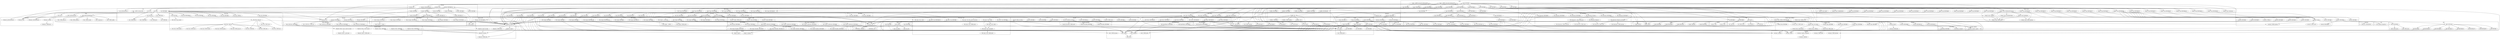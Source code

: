 digraph {
graph [overlap=false]
subgraph cluster_Pod_Usage {
	label="Pod::Usage";
	"Pod::Usage::BEGIN@11";
	"Pod::Usage::BEGIN@456";
	"Pod::Usage::BEGIN@455";
	"Pod::Usage::BEGIN@460";
	"Pod::Usage::BEGIN@13";
	"Pod::Usage::BEGIN@457";
	"Pod::Usage::BEGIN@454";
}
subgraph cluster_Pod_Escapes {
	label="Pod::Escapes";
	"Pod::Escapes::BEGIN@22";
	"Pod::Escapes::BEGIN@23";
}
subgraph cluster_Pod_Text {
	label="Pod::Text";
	"Pod::Text::BEGIN@34";
	"Pod::Text::BEGIN@33";
	"Pod::Text::BEGIN@28";
	"Pod::Text::BEGIN@31";
	"Pod::Text::BEGIN@32";
	"Pod::Text::BEGIN@29";
}
subgraph cluster_Internals {
	label="Internals";
	"Internals::SvREADONLY";
}
subgraph cluster_Pod_Simple {
	label="Pod::Simple";
	"Pod::Simple::CORE:match";
	"Pod::Simple::_accessorize";
	"Pod::Simple::BEGIN@10";
	"Pod::Simple::BEGIN@9";
	"Pod::Simple::BEGIN@1438";
	"Pod::Simple::BEGIN@7";
	"Pod::Simple::BEGIN@1434";
	"Pod::Simple::BEGIN@116";
	"Pod::Simple::BEGIN@6";
	"Pod::Simple::BEGIN@8";
	"Pod::Simple::BEGIN@4";
	"Pod::Simple::BEGIN@32";
	"Pod::Simple::__ANON__";
	"Pod::Simple::BEGIN@13";
	"Pod::Simple::BEGIN@5";
}
subgraph cluster_Config {
	label="Config";
	"Config::BEGIN@11";
	"Config::BEGIN@45";
	"Config::TIEHASH";
	"Config::BEGIN@10";
	"Config::BEGIN@9";
	"Config::import";
	"Config::FETCH";
}
subgraph cluster_File_Spec_Unix {
	label="File::Spec::Unix";
	"File::Spec::Unix::curdir";
	"File::Spec::Unix::canonpath";
	"File::Spec::Unix::CORE:match";
	"File::Spec::Unix::catfile";
	"File::Spec::Unix::BEGIN@149";
	"File::Spec::Unix::file_name_is_absolute";
	"File::Spec::Unix::BEGIN@4";
	"File::Spec::Unix::BEGIN@3";
	"File::Spec::Unix::CORE:subst";
	"File::Spec::Unix::catdir";
}
subgraph cluster_Encode {
	label="Encode";
	"Encode::CORE:match";
	"Encode::BEGIN@13";
	"Encode::define_encoding";
	"Encode::predefine_encodings";
	"Encode::BEGIN@242";
	"Encode::BEGIN@8";
	"Encode::BEGIN@48";
	"Encode::BEGIN@6";
	"Encode::BEGIN@9";
	"Encode::BEGIN@5";
}
subgraph cluster_List_Util {
	label="List::Util";
	"List::Util::BEGIN@11";
}
subgraph cluster_Utils {
	label="Utils";
	"Utils::CORE:open_dir";
	"Utils::findLastValidArchive";
	"Utils::CORE:regcomp";
	"Utils::CORE:closedir";
	"Utils::setVerboseLevel";
	"Utils::compare_to";
	"Utils::new";
	"Utils::CORE:readdir";
}
subgraph cluster_integer {
	label="integer";
	"integer::import";
	"integer::unimport";
}
subgraph cluster_Instances {
	label="Instances";
	"Instances::BEGIN@11";
	"Instances::new";
	"Instances::BEGIN@24";
	"Instances::BEGIN@10";
}
subgraph cluster_Invoker {
	label="Invoker";
	"Invoker::BEGIN@2.13";
	"Invoker::setVerboseLevel";
	"Invoker::BEGIN@2";
	"Invoker::BEGIN@4.15";
	"Invoker::list";
	"Invoker::BEGIN@3.14";
	"Invoker::BEGIN@134";
	"Invoker::BEGIN@5";
	"Invoker::BEGIN@4";
	"Invoker::BEGIN@1";
	"Invoker::BEGIN@6";
	"Invoker::BEGIN@3";
	"Invoker::BEGIN@1.12";
	"Invoker::new";
}
subgraph cluster_warnings {
	label="warnings";
	"warnings::unimport";
	"warnings::CORE:regcomp";
	"warnings::_mkMask";
	"warnings::register_categories";
	"warnings::CORE:match";
	"warnings::import";
}
subgraph cluster_base {
	label="base";
	"base::BEGIN@3";
	"base::BEGIN@4";
	"base::has_fields";
	"base::has_attr";
	"base::import";
}
subgraph cluster_File_Copy {
	label="File::Copy";
	"File::Copy::BEGIN@10";
	"File::Copy::BEGIN@11";
	"File::Copy::BEGIN@13";
	"File::Copy::BEGIN@12.11";
	"File::Copy::BEGIN@47";
	"File::Copy::BEGIN@12";
	"File::Copy::BEGIN@14";
}
subgraph cluster_Getopt_Long {
	label="Getopt::Long";
	"Getopt::Long::FindOption";
	"Getopt::Long::BEGIN@220";
	"Getopt::Long::BEGIN@226";
	"Getopt::Long::BEGIN@225";
	"Getopt::Long::BEGIN@218";
	"Getopt::Long::BEGIN@46";
	"Getopt::Long::ParseOptionSpec";
	"Getopt::Long::BEGIN@222";
	"Getopt::Long::BEGIN@51";
	"Getopt::Long::import";
	"Getopt::Long::BEGIN@247";
	"Getopt::Long::BEGIN@19";
	"Getopt::Long::BEGIN@48";
	"Getopt::Long::BEGIN@26";
	"Getopt::Long::CORE:match";
	"Getopt::Long::BEGIN@237";
	"Getopt::Long::BEGIN@208";
	"Getopt::Long::CORE:regcomp";
	"Getopt::Long::Configure";
	"Getopt::Long::BEGIN@236";
	"Getopt::Long::BEGIN@37";
	"Getopt::Long::BEGIN@25";
	"Getopt::Long::GetOptions";
	"Getopt::Long::BEGIN@15";
	"Getopt::Long::BEGIN@228";
	"Getopt::Long::BEGIN@223";
	"Getopt::Long::BEGIN@229";
	"Getopt::Long::GetOptionsFromArray";
	"Getopt::Long::ConfigDefaults";
	"Getopt::Long::BEGIN@17";
	"Getopt::Long::BEGIN@224";
	"Getopt::Long::BEGIN@45";
}
subgraph cluster_Getopt_Long_CallBack {
	label="Getopt::Long::CallBack";
	"Getopt::Long::CallBack::new";
	"Getopt::Long::CallBack::BEGIN@1489";
}
subgraph cluster_Term_ANSIColor {
	label="Term::ANSIColor";
	"Term::ANSIColor::BEGIN@28";
	"Term::ANSIColor::BEGIN@22";
	"Term::ANSIColor::BEGIN@27";
	"Term::ANSIColor::CORE:sort";
	"Term::ANSIColor::BEGIN@23";
}
subgraph cluster_Pod_InputObjects {
	label="Pod::InputObjects";
	"Pod::InputObjects::BEGIN@12";
	"Pod::InputObjects::BEGIN@14";
}
subgraph cluster_Data_Dumper {
	label="Data::Dumper";
	"Data::Dumper::_vstring";
	"Data::Dumper::BEGIN@22";
	"Data::Dumper::BEGIN@12";
	"Data::Dumper::BEGIN@24";
	"Data::Dumper::BEGIN@275";
	"Data::Dumper::BEGIN@18";
	"Data::Dumper::BEGIN@718";
}
subgraph cluster_overload {
	label="overload";
	"overload::OVERLOAD";
	"overload::BEGIN@116";
	"overload::BEGIN@146";
	"overload::import";
	"overload::BEGIN@85";
}
subgraph cluster_vars {
	label="vars";
	"vars::BEGIN@8";
	"vars::BEGIN@3";
	"vars::import";
	"vars::CORE:match";
	"vars::BEGIN@7";
}
subgraph cluster_main {
	label="main";
	"main::BEGIN@10";
	"main::BEGIN@1.3";
	"main::BEGIN@2.4";
	"main::BEGIN@5.8";
	"main::CORE:match";
	"main::BEGIN@3.2";
	"main::BEGIN@3.5";
	"main::BEGIN@12";
	"main::BEGIN@2.10";
	"main::BEGIN@3";
	"main::BEGIN@5";
	"main::BEGIN@1.6";
	"main::BEGIN@7";
	"main::BEGIN@1";
	"main::BEGIN@13";
	"main::BEGIN@2.1";
	"main::__ANON__[my_perl_archive.pl:33]";
	"main::BEGIN@6";
	"main::BEGIN@9";
	"main::__ANON__[my_perl_archive.pl:27]";
	"main::BEGIN@2";
	"main::BEGIN@1.9";
	"main::BEGIN@2.7";
	"main::BEGIN@4";
	"main::RUNTIME";
	"main::BEGIN@11";
}
subgraph cluster_strict {
	label="strict";
	"strict::import";
	"strict::CORE:regcomp";
	"strict::unimport";
	"strict::CORE:match";
	"strict::bits";
}
subgraph cluster_Encode_Encoding {
	label="Encode::Encoding";
	"Encode::Encoding::BEGIN@4";
	"Encode::Encoding::BEGIN@5";
	"Encode::Encoding::CORE:match";
}
subgraph cluster_Verbosity {
	label="Verbosity";
	"Verbosity::new";
	"Verbosity::CORE:print";
	"Verbosity::getVerboseLevel";
	"Verbosity::setVerboseLevel";
	"Verbosity::verbose";
}
subgraph cluster_Scalar_Util {
	label="Scalar::Util";
	"Scalar::Util::BEGIN@9";
}
subgraph cluster_List {
	label="List";
	"List::CORE:match";
	"List::__ANON__[List.pm:58]";
	"List::CORE:print";
	"List::CORE:ftdir";
	"List::print_list";
	"List::setVerboseLevel";
	"List::BEGIN@40";
	"List::CORE:ftlink";
	"List::list";
	"List::new";
	"List::CORE:chdir";
}
subgraph cluster_XSLoader {
	label="XSLoader";
	"XSLoader::load";
}
subgraph cluster_bytes {
	label="bytes";
	"bytes::import";
}
subgraph cluster_UNIVERSAL {
	label="UNIVERSAL";
	"UNIVERSAL::isa";
	"UNIVERSAL::VERSION";
}
subgraph cluster_FindBin {
	label="FindBin";
	"FindBin::CORE:ftfile";
	"FindBin::init";
	"FindBin::BEGIN@83";
	"FindBin::CORE:readlink";
	"FindBin::BEGIN@80";
	"FindBin::BEGIN@85";
	"FindBin::BEGIN@84";
	"FindBin::BEGIN@166";
	"FindBin::cwd2";
}
subgraph cluster_File_Spec {
	label="File::Spec";
	"File::Spec::BEGIN@4";
	"File::Spec::BEGIN@3";
}
subgraph cluster_Encode_utf8 {
	label="Encode::utf8";
	"Encode::utf8::BEGIN@325";
}
subgraph cluster_Pod_ParseTree {
	label="Pod::ParseTree";
	"Pod::ParseTree::BEGIN@826";
}
subgraph cluster_Encode_Config {
	label="Encode::Config";
	"Encode::Config::BEGIN@7";
	"Encode::Config::BEGIN@8";
	"Encode::Config::CORE:match";
}
subgraph cluster_File_Find {
	label="File::Find";
	"File::Find::BEGIN@2";
	"File::Find::BEGIN@3";
	"File::Find::BEGIN@4";
	"File::Find::CORE:open_dir";
	"File::Find::BEGIN@349";
	"File::Find::CORE:readdir";
	"File::Find::CORE:match";
	"File::Find::CORE:closedir";
	"File::Find::_find_dir";
	"File::Find::CORE:regcomp";
	"File::Find::wrap_wanted";
	"File::Find::CORE:lstat";
	"File::Find::BEGIN@5";
	"File::Find::CORE:subst";
	"File::Find::CORE:ftdir";
	"File::Find::find";
	"File::Find::CORE:qr";
	"File::Find::CORE:chdir";
	"File::Find::_find_opt";
}
subgraph cluster_Digest {
	label="Digest";
	"Digest::BEGIN@4";
	"Digest::BEGIN@3";
	"Digest::BEGIN@37";
}
subgraph cluster_Message {
	label="Message";
	"Message::new";
	"Message::BEGIN@40";
	"Message::BEGIN@74";
	"Message::BEGIN@57";
}
subgraph cluster_lib {
	label="lib";
	"lib::_get_dirs";
	"lib::BEGIN@6";
	"lib::CORE:match";
	"lib::BEGIN@8";
	"lib::CORE:ftis";
	"lib::CORE:ftdir";
	"lib::import";
}
subgraph cluster_Pod_Simple_BlackBox {
	label="Pod::Simple::BlackBox";
	"Pod::Simple::BlackBox::BEGIN@25";
	"Pod::Simple::BlackBox::BEGIN@28";
	"Pod::Simple::BlackBox::BEGIN@1151";
	"Pod::Simple::BlackBox::BEGIN@23";
	"Pod::Simple::BlackBox::BEGIN@24";
	"Pod::Simple::BlackBox::BEGIN@22";
}
subgraph cluster_Pod_Select {
	label="Pod::Select";
	"Pod::Select::BEGIN@11";
	"Pod::Select::BEGIN@241";
	"Pod::Select::BEGIN@242";
	"Pod::Select::BEGIN@13";
}
subgraph cluster_Exporter_Heavy {
	label="Exporter::Heavy";
	"Exporter::Heavy::BEGIN@197";
	"Exporter::Heavy::_push_tags";
	"Exporter::Heavy::BEGIN@4";
	"Exporter::Heavy::CORE:subst";
	"Exporter::Heavy::heavy_export_ok_tags";
	"Exporter::Heavy::heavy_export";
	"Exporter::Heavy::BEGIN@3";
}
subgraph cluster_version {
	label="version";
	"version::(bool";
	"version::(cmp";
}
subgraph cluster_Pod_Parser {
	label="Pod::Parser";
	"Pod::Parser::BEGIN@206";
	"Pod::Parser::BEGIN@14";
	"Pod::Parser::BEGIN@208";
	"Pod::Parser::BEGIN@207";
	"Pod::Parser::BEGIN@205";
	"Pod::Parser::BEGIN@11";
}
subgraph cluster_Create {
	label="Create";
	"Create::BEGIN@285";
	"Create::BEGIN@77";
	"Create::BEGIN@170";
}
subgraph cluster_constant {
	label="constant";
	"constant::import";
	"constant::BEGIN@4";
	"constant::BEGIN@36";
	"constant::BEGIN@3";
	"constant::BEGIN@25";
	"constant::BEGIN@29";
	"constant::CORE:regcomp";
	"constant::CORE:qr";
	"constant::BEGIN@65";
	"constant::BEGIN@2";
	"constant::BEGIN@127";
	"constant::CORE:match";
	"constant::BEGIN@6";
}
subgraph cluster_overloading {
	label="overloading";
	"overloading::BEGIN@2";
	"overloading::unimport";
}
subgraph cluster_Exporter {
	label="Exporter";
	"Exporter::import";
	"Exporter::as_heavy";
	"Exporter::export";
	"Exporter::CORE:subst";
	"Exporter::export_ok_tags";
	"Exporter::CORE:match";
}
subgraph cluster_utf8 {
	label="utf8";
	"utf8::BEGIN@147";
	"utf8::BEGIN@178";
	"utf8::AUTOLOAD";
	"utf8::BEGIN@166";
	"utf8::CORE:match";
	"utf8::BEGIN@2";
	"utf8::BEGIN@654";
	"utf8::SWASHNEW";
	"utf8::BEGIN@3";
	"utf8::CORE:subst";
	"utf8::BEGIN@153";
	"utf8::BEGIN@542";
}
subgraph cluster_Carp {
	label="Carp";
	"Carp::BEGIN@398";
	"Carp::BEGIN@105";
	"Carp::BEGIN@4";
	"Carp::BEGIN@18";
	"Carp::BEGIN@8";
	"Carp::BEGIN@5";
	"Carp::BEGIN@17";
	"Carp::BEGIN@413";
	"Carp::BEGIN@399";
	"Carp::BEGIN@7";
	"Carp::BEGIN@67";
	"Carp::BEGIN@406";
	"Carp::BEGIN@3";
}
subgraph cluster_warnings_register {
	label="warnings::register";
	"warnings::register::import";
}
subgraph cluster_Pod_Simple_LinkSection {
	label="Pod::Simple::LinkSection";
	"Pod::Simple::LinkSection::BEGIN@8";
	"Pod::Simple::LinkSection::BEGIN@10";
	"Pod::Simple::LinkSection::BEGIN@13";
	"Pod::Simple::LinkSection::BEGIN@9";
	"Pod::Simple::LinkSection::BEGIN@5";
}
subgraph cluster_File_Basename {
	label="File::Basename";
	"File::Basename::BEGIN@52";
	"File::Basename::BEGIN@371";
	"File::Basename::BEGIN@50";
	"File::Basename::dirname";
	"File::Basename::CORE:substcont";
	"File::Basename::fileparse_set_fstype";
	"File::Basename::CORE:subst";
	"File::Basename::BEGIN@42";
	"File::Basename::fileparse";
	"File::Basename::_strip_trailing_sep";
	"File::Basename::CORE:regcomp";
	"File::Basename::CORE:match";
	"File::Basename::BEGIN@51";
}
subgraph cluster_Encode_Alias {
	label="Encode::Alias";
	"Encode::Alias::BEGIN@6";
	"Encode::Alias::BEGIN@8";
	"Encode::Alias::undef_aliases";
	"Encode::Alias::CORE:qr";
	"Encode::Alias::BEGIN@3";
	"Encode::Alias::CORE:match";
	"Encode::Alias::BEGIN@4";
	"Encode::Alias::define_alias";
	"Encode::Alias::init_aliases";
	"Encode::Alias::BEGIN@2";
}
subgraph cluster_mro {
	label="mro";
	"mro::method_changed_in";
}
subgraph cluster_Cwd {
	label="Cwd";
	"Cwd::BEGIN@170";
	"Cwd::CORE:fteexec";
	"Cwd::BEGIN@823";
	"Cwd::BEGIN@171";
	"Cwd::getcwd";
	"Cwd::BEGIN@209";
	"Cwd::CORE:regcomp";
	"Cwd::BEGIN@172";
	"Cwd::abs_path";
}
"main::BEGIN@9" -> "Getopt::Long::BEGIN@220";
"main::BEGIN@3.2" -> "main::BEGIN@2.4";
"Pod::Usage::BEGIN@457" -> "File::Spec::Unix::BEGIN@149";
"Message::BEGIN@40" -> "Term::ANSIColor::BEGIN@23";
"Create::BEGIN@285" -> "Digest::BEGIN@4";
"Invoker::BEGIN@134" -> "Invoker::BEGIN@5";
"constant::import" -> "mro::method_changed_in";
"FindBin::init" -> "File::Basename::fileparse";
"File::Basename::dirname" -> "File::Basename::fileparse";
"Create::BEGIN@77" -> "File::Copy::BEGIN@47";
"main::BEGIN@10" -> "Pod::Select::BEGIN@13";
"Message::BEGIN@40" -> "Term::ANSIColor::CORE:sort";
"Invoker::BEGIN@4.15" -> "Data::Dumper::BEGIN@275";
"main::BEGIN@5" -> "File::Basename::BEGIN@371";
"Exporter::import" -> "Exporter::CORE:match";
"Getopt::Long::CallBack::BEGIN@1489" -> "overload::BEGIN@85";
"Encode::Alias::init_aliases" -> "Encode::Alias::CORE:qr";
"File::Basename::_strip_trailing_sep" -> "File::Basename::CORE:subst";
"main::BEGIN@10" -> "Exporter::import";
"Pod::Parser::BEGIN@206" -> "Exporter::import";
"Pod::Usage::BEGIN@454" -> "Exporter::import";
"Pod::Parser::BEGIN@207" -> "Exporter::import";
"FindBin::BEGIN@83" -> "Exporter::import";
"Invoker::BEGIN@4.15" -> "Exporter::import";
"FindBin::BEGIN@84" -> "Exporter::import";
"Data::Dumper::BEGIN@22" -> "Exporter::import";
"Getopt::Long::BEGIN@25" -> "Exporter::import";
"Create::BEGIN@77" -> "Exporter::import";
"main::BEGIN@5" -> "Exporter::import";
"Invoker::BEGIN@3" -> "Exporter::import";
"Getopt::Long::import" -> "Exporter::import";
"Cwd::BEGIN@171" -> "Exporter::import";
"Message::BEGIN@74" -> "Exporter::import";
"Pod::Select::BEGIN@242" -> "Exporter::import";
"Pod::Text::BEGIN@31" -> "Exporter::import";
"Pod::Text::BEGIN@32" -> "Exporter::import";
"Encode::BEGIN@48" -> "Exporter::import";
"FindBin::BEGIN@80" -> "Exporter::import";
"main::BEGIN@6" -> "Exporter::import";
"Pod::Usage::BEGIN@456" -> "Exporter::import";
"List::BEGIN@40" -> "Exporter::import";
"Pod::Select::BEGIN@241" -> "Exporter::import";
"Message::BEGIN@57" -> "Exporter::import";
"Message::BEGIN@40" -> "Exporter::import";
"main::BEGIN@11" -> "Exporter::import";
"Pod::Text::BEGIN@34" -> "Pod::Simple::BEGIN@4";
"main::BEGIN@10" -> "Pod::Select::BEGIN@11";
"Create::BEGIN@77" -> "File::Copy::BEGIN@12.11";
"File::Basename::dirname" -> "File::Basename::_strip_trailing_sep";
"List::print_list" -> "List::CORE:ftdir";
"File::Find::_find_dir" -> "File::Find::CORE:open_dir";
"Pod::Parser::BEGIN@205" -> "Pod::ParseTree::BEGIN@826";
"Exporter::import" -> "Exporter::CORE:subst";
"Exporter::as_heavy" -> "Exporter::CORE:subst";
"Pod::Text::BEGIN@34" -> "Pod::Simple::BEGIN@13";
"Pod::Text::BEGIN@32" -> "Encode::Config::BEGIN@7";
"main::BEGIN@9" -> "Getopt::Long::BEGIN@15";
"Exporter::Heavy::heavy_export_ok_tags" -> "Exporter::Heavy::_push_tags";
"Create::BEGIN@77" -> "List::Util::BEGIN@11";
"Getopt::Long::GetOptionsFromArray" -> "main::__ANON__[my_perl_archive.pl:33]";
"constant::import" -> "Internals::SvREADONLY";
"Pod::Simple::BEGIN@9" -> "Pod::Simple::LinkSection::BEGIN@5";
"Invoker::BEGIN@4.15" -> "Data::Dumper::BEGIN@12";
"Getopt::Long::GetOptionsFromArray" -> "main::__ANON__[my_perl_archive.pl:27]";
"Exporter::as_heavy" -> "Exporter::Heavy::BEGIN@4";
"List::BEGIN@40" -> "File::Find::CORE:qr";
"lib::BEGIN@6" -> "Config::TIEHASH";
"constant::BEGIN@25" -> "constant::BEGIN@36";
"File::Spec::Unix::catfile" -> "File::Spec::Unix::canonpath";
"File::Spec::Unix::catdir" -> "File::Spec::Unix::canonpath";
"Utils::findLastValidArchive" -> "Utils::CORE:regcomp";
"FindBin::init" -> "FindBin::CORE:readlink";
"lib::BEGIN@6" -> "Config::import";
"Pod::Usage::BEGIN@455" -> "Config::import";
"File::Copy::BEGIN@14" -> "Config::import";
"main::BEGIN@9" -> "Getopt::Long::BEGIN@226";
"main::BEGIN@3.2" -> "main::BEGIN@3.5";
"Pod::Usage::BEGIN@454" -> "Carp::BEGIN@399";
"lib::import" -> "lib::_get_dirs";
"Pod::Text::BEGIN@32" -> "Encode::BEGIN@9";
"Pod::Simple::BlackBox::BEGIN@1151" -> "integer::unimport";
"Term::ANSIColor::BEGIN@28" -> "Exporter::export_ok_tags";
"File::Basename::fileparse_set_fstype" -> "File::Basename::CORE:regcomp";
"Verbosity::new" -> "Message::new";
"List::new" -> "Message::new";
"main::RUNTIME" -> "Message::new";
"Invoker::new" -> "Message::new";
"Pod::Usage::BEGIN@457" -> "File::Spec::Unix::BEGIN@3";
"Pod::Text::BEGIN@32" -> "Encode::BEGIN@13";
"Getopt::Long::CallBack::BEGIN@1489" -> "overload::BEGIN@116";
"main::BEGIN@6" -> "Cwd::BEGIN@209";
"Pod::Simple::BEGIN@8" -> "Pod::Escapes::BEGIN@23";
"Pod::Simple::LinkSection::BEGIN@9" -> "Pod::Simple::BlackBox::BEGIN@22";
"Pod::Parser::BEGIN@205" -> "Pod::InputObjects::BEGIN@12";
"Pod::Text::BEGIN@32" -> "Encode::BEGIN@6";
"Pod::Usage::BEGIN@454" -> "Carp::BEGIN@7";
"main::BEGIN@10" -> "Pod::Usage::BEGIN@456";
"Pod::Select::BEGIN@242" -> "Pod::Parser::BEGIN@14";
"Pod::Usage::BEGIN@454" -> "Carp::BEGIN@406";
"Pod::Simple::BEGIN@32" -> "Pod::Simple::__ANON__";
"main::BEGIN@3.5" -> "Message::BEGIN@57";
"File::Basename::fileparse" -> "File::Basename::CORE:match";
"File::Basename::fileparse_set_fstype" -> "File::Basename::CORE:match";
"Create::BEGIN@77" -> "Scalar::Util::BEGIN@9";
"List::BEGIN@40" -> "File::Find::BEGIN@3";
"Getopt::Long::BEGIN@208" -> "constant::BEGIN@25";
"main::BEGIN@11" -> "FindBin::BEGIN@83";
"File::Find::_find_dir" -> "File::Find::CORE:readdir";
"main::BEGIN@6" -> "Cwd::CORE:regcomp";
"main::__ANON__[my_perl_archive.pl:33]" -> "Invoker::list";
"Cwd::BEGIN@172" -> "vars::BEGIN@3";
"Pod::Simple::LinkSection::BEGIN@9" -> "Pod::Simple::BlackBox::BEGIN@28";
"main::BEGIN@12" -> "Invoker::BEGIN@134";
"utf8::AUTOLOAD" -> "utf8::BEGIN@153";
"FindBin::init" -> "FindBin::cwd2";
"utf8::AUTOLOAD" -> "utf8::BEGIN@178";
"main::BEGIN@5" -> "File::Basename::BEGIN@52";
"File::Spec::Unix::file_name_is_absolute" -> "File::Spec::Unix::CORE:match";
"main::BEGIN@12" -> "main::BEGIN@1";
"utf8::AUTOLOAD" -> "utf8::BEGIN@3";
"main::BEGIN@9" -> "Getopt::Long::BEGIN@229";
"main::BEGIN@10" -> "Pod::Usage::BEGIN@11";
"Pod::Usage::BEGIN@457" -> "File::Spec::BEGIN@4";
"List::print_list" -> "List::CORE:ftlink";
"main::BEGIN@12" -> "main::BEGIN@4";
"Utils::findLastValidArchive" -> "Utils::compare_to";
"overload::BEGIN@85" -> "overloading::BEGIN@2";
"Create::BEGIN@285" -> "Digest::BEGIN@3";
"constant::BEGIN@4" -> "warnings::register::import";
"overload::BEGIN@146" -> "warnings::register::import";
"vars::BEGIN@7" -> "warnings::register::import";
"File::Find::BEGIN@5" -> "warnings::register::import";
"File::Find::find" -> "File::Find::_find_opt";
"Pod::Usage::BEGIN@454" -> "Carp::BEGIN@18";
"Pod::Text::BEGIN@34" -> "Pod::Simple::BEGIN@1434";
"main::BEGIN@10" -> "Pod::Usage::BEGIN@454";
"Getopt::Long::BEGIN@208" -> "constant::BEGIN@29";
"main::BEGIN@9" -> "Getopt::Long::BEGIN@225";
"main::BEGIN@11" -> "FindBin::BEGIN@84";
"Invoker::BEGIN@4.15" -> "Data::Dumper::BEGIN@22";
"Pod::Text::BEGIN@32" -> "Encode::BEGIN@5";
"List::list" -> "Verbosity::getVerboseLevel";
"main::BEGIN@9" -> "Getopt::Long::BEGIN@51";
"List::print_list" -> "List::CORE:match";
"List::list" -> "List::CORE:match";
"Getopt::Long::BEGIN@208" -> "constant::BEGIN@4";
"overload::import" -> "overload::OVERLOAD";
"main::RUNTIME" -> "main::BEGIN@7";
"main::BEGIN@10" -> "Pod::Usage::BEGIN@13";
"main::RUNTIME" -> "main::BEGIN@13";
"main::BEGIN@3.5" -> "Message::BEGIN@74";
"strict::import" -> "strict::bits";
"strict::unimport" -> "strict::bits";
"File::Find::_find_dir" -> "File::Find::CORE:lstat";
"File::Find::_find_opt" -> "File::Find::CORE:lstat";
"Encode::BEGIN@48" -> "Encode::Alias::BEGIN@3";
"Encode::BEGIN@13" -> "base::BEGIN@4";
"Getopt::Long::BEGIN@220" -> "constant::import";
"Getopt::Long::BEGIN@208" -> "constant::import";
"Getopt::Long::BEGIN@237" -> "constant::import";
"Encode::BEGIN@8" -> "constant::import";
"Getopt::Long::BEGIN@226" -> "constant::import";
"Getopt::Long::BEGIN@236" -> "constant::import";
"Getopt::Long::BEGIN@225" -> "constant::import";
"Getopt::Long::BEGIN@218" -> "constant::import";
"Getopt::Long::BEGIN@222" -> "constant::import";
"Encode::Alias::BEGIN@6" -> "constant::import";
"Data::Dumper::BEGIN@275" -> "constant::import";
"Getopt::Long::BEGIN@228" -> "constant::import";
"Getopt::Long::BEGIN@223" -> "constant::import";
"Getopt::Long::BEGIN@247" -> "constant::import";
"Getopt::Long::BEGIN@229" -> "constant::import";
"Getopt::Long::BEGIN@224" -> "constant::import";
"Pod::Usage::BEGIN@454" -> "Carp::BEGIN@4";
"Create::BEGIN@77" -> "File::Copy::BEGIN@13";
"Pod::Text::BEGIN@32" -> "Encode::BEGIN@242";
"Instances::BEGIN@24" -> "Instances::BEGIN@10";
"Config::BEGIN@45" -> "strict::unimport";
"Carp::BEGIN@18" -> "strict::unimport";
"Cwd::BEGIN@823" -> "strict::unimport";
"Pod::Simple::BEGIN@1434" -> "strict::unimport";
"Digest::BEGIN@37" -> "strict::unimport";
"constant::BEGIN@29" -> "strict::unimport";
"File::Spec::Unix::BEGIN@149" -> "strict::unimport";
"utf8::BEGIN@153" -> "strict::unimport";
"Carp::BEGIN@67" -> "strict::unimport";
"Carp::BEGIN@398" -> "strict::unimport";
"Carp::BEGIN@8" -> "strict::unimport";
"utf8::BEGIN@654" -> "strict::unimport";
"Carp::BEGIN@413" -> "strict::unimport";
"Exporter::Heavy::BEGIN@4" -> "strict::unimport";
"constant::BEGIN@65" -> "strict::unimport";
"constant::BEGIN@127" -> "strict::unimport";
"main::BEGIN@9" -> "Getopt::Long::BEGIN@237";
"main::BEGIN@3" -> "warnings::CORE:match";
"main::BEGIN@5" -> "File::Basename::fileparse_set_fstype";
"main::BEGIN@9" -> "Getopt::Long::CallBack::BEGIN@1489";
"Encode::BEGIN@13" -> "base::import";
"Encode::Alias::BEGIN@8" -> "base::import";
"main::BEGIN@9" -> "Getopt::Long::BEGIN@37";
"base::import" -> "base::has_fields";
"Invoker::BEGIN@134" -> "Invoker::BEGIN@1";
"main::BEGIN@11" -> "FindBin::BEGIN@166";
"main::BEGIN@2" -> "strict::CORE:regcomp";
"Invoker::BEGIN@5" -> "Invoker::BEGIN@1.12";
"Pod::Simple::LinkSection::BEGIN@13" -> "overload::import";
"Getopt::Long::CallBack::BEGIN@1489" -> "overload::import";
"main::RUNTIME" -> "Invoker::new";
"main::BEGIN@5.8" -> "Instances::BEGIN@24";
"Pod::Text::BEGIN@34" -> "Pod::Simple::BEGIN@7";
"main::BEGIN@6" -> "Cwd::BEGIN@171";
"main::BEGIN@2.4" -> "warnings::import";
"Invoker::BEGIN@2.13" -> "warnings::import";
"Instances::BEGIN@10" -> "warnings::import";
"File::Copy::BEGIN@12" -> "warnings::import";
"Encode::Config::BEGIN@8" -> "warnings::import";
"File::Find::BEGIN@4" -> "warnings::import";
"Invoker::BEGIN@2" -> "warnings::import";
"Config::BEGIN@10" -> "warnings::import";
"main::BEGIN@2.10" -> "warnings::import";
"Encode::Encoding::BEGIN@5" -> "warnings::import";
"main::BEGIN@3" -> "warnings::import";
"File::Basename::BEGIN@52" -> "warnings::import";
"Carp::BEGIN@5" -> "warnings::import";
"main::BEGIN@2.1" -> "warnings::import";
"utf8::BEGIN@3" -> "warnings::import";
"Encode::BEGIN@6" -> "warnings::import";
"Encode::Alias::BEGIN@3" -> "warnings::import";
"main::BEGIN@2.7" -> "warnings::import";
"overloading::BEGIN@2" -> "warnings::import";
"lib::BEGIN@6" -> "Config::BEGIN@11";
"Invoker::BEGIN@134" -> "Invoker::BEGIN@6";
"Invoker::list" -> "List::list";
"Getopt::Long::BEGIN@208" -> "constant::BEGIN@127";
"utf8::AUTOLOAD" -> "utf8::BEGIN@2";
"Pod::Simple::BEGIN@9" -> "Pod::Simple::LinkSection::BEGIN@13";
"main::BEGIN@9" -> "Getopt::Long::BEGIN@218";
"List::BEGIN@40" -> "File::Spec::Unix::curdir";
"Encode::BEGIN@48" -> "Encode::Alias::BEGIN@6";
"Pod::Simple::LinkSection::BEGIN@10" -> "vars::import";
"Pod::InputObjects::BEGIN@14" -> "vars::import";
"Pod::Text::BEGIN@29" -> "vars::import";
"Term::ANSIColor::BEGIN@23" -> "vars::import";
"Pod::ParseTree::BEGIN@826" -> "vars::import";
"Pod::Simple::BlackBox::BEGIN@25" -> "vars::import";
"Digest::BEGIN@4" -> "vars::import";
"Cwd::BEGIN@172" -> "vars::import";
"Pod::Simple::BEGIN@13" -> "vars::import";
"Getopt::Long::BEGIN@46" -> "vars::import";
"Pod::Select::BEGIN@13" -> "vars::import";
"Getopt::Long::BEGIN@51" -> "vars::import";
"Pod::Usage::BEGIN@13" -> "vars::import";
"Pod::Escapes::BEGIN@23" -> "vars::import";
"Pod::Simple::LinkSection::BEGIN@5" -> "vars::import";
"Config::BEGIN@11" -> "vars::import";
"Getopt::Long::BEGIN@19" -> "vars::import";
"Getopt::Long::BEGIN@48" -> "vars::import";
"base::BEGIN@4" -> "vars::import";
"Pod::Parser::BEGIN@14" -> "vars::import";
"File::Spec::BEGIN@4" -> "vars::import";
"File::Spec::Unix::BEGIN@4" -> "vars::import";
"Getopt::Long::BEGIN@26" -> "vars::import";
"Getopt::Long::BEGIN@45" -> "vars::import";
"constant::BEGIN@6" -> "vars::import";
"Pod::Select::BEGIN@242" -> "Pod::Parser::BEGIN@205";
"main::RUNTIME" -> "main::BEGIN@2";
"FindBin::init" -> "File::Spec::Unix::file_name_is_absolute";
"Encode::predefine_encodings" -> "Encode::Encoding::CORE:match";
"main::RUNTIME" -> "main::BEGIN@10";
"main::BEGIN@9" -> "Getopt::Long::CORE:match";
"Getopt::Long::FindOption" -> "Getopt::Long::CORE:match";
"Getopt::Long::ParseOptionSpec" -> "Getopt::Long::CORE:match";
"Getopt::Long::Configure" -> "Getopt::Long::CORE:match";
"Getopt::Long::GetOptionsFromArray" -> "Getopt::Long::CORE:match";
"Pod::Simple::BEGIN@9" -> "Pod::Simple::LinkSection::BEGIN@10";
"main::BEGIN@3.2" -> "main::BEGIN@1.3";
"Exporter::Heavy::heavy_export" -> "Exporter::Heavy::CORE:subst";
"Getopt::Long::BEGIN@208" -> "constant::BEGIN@3";
"Pod::Text::BEGIN@32" -> "Encode::BEGIN@8";
"Create::BEGIN@77" -> "File::Copy::BEGIN@12";
"base::import" -> "base::has_attr";
"Getopt::Long::FindOption" -> "Getopt::Long::CORE:regcomp";
"Getopt::Long::GetOptionsFromArray" -> "Getopt::Long::CORE:regcomp";
"Utils::findLastValidArchive" -> "Verbosity::verbose";
"Create::BEGIN@77" -> "File::Copy::BEGIN@10";
"Invoker::list" -> "List::setVerboseLevel";
"main::BEGIN@6" -> "Cwd::BEGIN@172";
"main::BEGIN@10" -> "Pod::Usage::BEGIN@460";
"List::new" -> "Utils::new";
"Exporter::import" -> "Exporter::Heavy::heavy_export";
"File::Spec::Unix::catfile" -> "File::Spec::Unix::catdir";
"main::BEGIN@7" -> "Config::FETCH";
"List::BEGIN@40" -> "Config::FETCH";
"Pod::Usage::BEGIN@454" -> "Carp::BEGIN@398";
"main::BEGIN@9" -> "Getopt::Long::BEGIN@228";
"File::Find::_find_dir" -> "List::__ANON__[List.pm:58]";
"Pod::Simple::BEGIN@8" -> "Pod::Escapes::BEGIN@22";
"List::list" -> "Utils::findLastValidArchive";
"Pod::Usage::BEGIN@454" -> "Carp::BEGIN@8";
"main::BEGIN@10" -> "Pod::Usage::BEGIN@457";
"FindBin::init" -> "File::Spec::Unix::catfile";
"Pod::Usage::BEGIN@460" -> "Pod::Text::BEGIN@32";
"Pod::Text::BEGIN@34" -> "Pod::Simple::BEGIN@32";
"Pod::Select::BEGIN@242" -> "UNIVERSAL::VERSION";
"Pod::Simple::BEGIN@8" -> "UNIVERSAL::VERSION";
"Pod::Usage::BEGIN@457" -> "File::Spec::Unix::BEGIN@4";
"base::BEGIN@3" -> "strict::import";
"Term::ANSIColor::BEGIN@22" -> "strict::import";
"utf8::BEGIN@2" -> "strict::import";
"vars::BEGIN@8" -> "strict::import";
"Pod::Simple::LinkSection::BEGIN@8" -> "strict::import";
"File::Copy::BEGIN@11" -> "strict::import";
"Config::BEGIN@9" -> "strict::import";
"Encode::BEGIN@5" -> "strict::import";
"File::Spec::Unix::BEGIN@3" -> "strict::import";
"Encode::Alias::BEGIN@2" -> "strict::import";
"Encode::Encoding::BEGIN@4" -> "strict::import";
"Cwd::BEGIN@170" -> "strict::import";
"Pod::Simple::BEGIN@1438" -> "strict::import";
"File::Basename::BEGIN@50" -> "strict::import";
"Pod::InputObjects::BEGIN@12" -> "strict::import";
"main::BEGIN@1.9" -> "strict::import";
"Pod::Select::BEGIN@11" -> "strict::import";
"main::BEGIN@2" -> "strict::import";
"Pod::Simple::BEGIN@4" -> "strict::import";
"Pod::Text::BEGIN@28" -> "strict::import";
"File::Find::BEGIN@3" -> "strict::import";
"Scalar::Util::BEGIN@9" -> "strict::import";
"main::BEGIN@1.3" -> "strict::import";
"Carp::BEGIN@4" -> "strict::import";
"constant::BEGIN@3" -> "strict::import";
"File::Find::BEGIN@349" -> "strict::import";
"File::Spec::BEGIN@3" -> "strict::import";
"Invoker::BEGIN@1" -> "strict::import";
"Invoker::BEGIN@1.12" -> "strict::import";
"Instances::BEGIN@11" -> "strict::import";
"Encode::Config::BEGIN@7" -> "strict::import";
"List::Util::BEGIN@11" -> "strict::import";
"main::BEGIN@1.6" -> "strict::import";
"Pod::Escapes::BEGIN@22" -> "strict::import";
"Pod::Simple::BlackBox::BEGIN@23" -> "strict::import";
"main::BEGIN@1" -> "strict::import";
"Pod::Usage::BEGIN@11" -> "strict::import";
"lib::BEGIN@8" -> "strict::import";
"Digest::BEGIN@3" -> "strict::import";
"Getopt::Long::BEGIN@17" -> "strict::import";
"Exporter::Heavy::BEGIN@3" -> "strict::import";
"Pod::Parser::BEGIN@11" -> "strict::import";
"Cwd::BEGIN@172" -> "vars::BEGIN@7";
"lib::import" -> "lib::CORE:ftdir";
"File::Spec::Unix::canonpath" -> "File::Spec::Unix::CORE:subst";
"List::list" -> "List::CORE:chdir";
"Exporter::as_heavy" -> "Exporter::Heavy::BEGIN@3";
"File::Find::_find_dir" -> "File::Find::CORE:chdir";
"File::Find::_find_opt" -> "File::Find::CORE:chdir";
"Pod::Simple::LinkSection::BEGIN@9" -> "Pod::Simple::BlackBox::BEGIN@1151";
"Utils::findLastValidArchive" -> "Utils::CORE:open_dir";
"Pod::Parser::BEGIN@205" -> "Pod::InputObjects::BEGIN@14";
"Invoker::BEGIN@5" -> "Invoker::BEGIN@2.13";
"main::RUNTIME" -> "main::CORE:match";
"Pod::Usage::BEGIN@460" -> "Pod::Text::BEGIN@29";
"Getopt::Long::GetOptionsFromArray" -> "Getopt::Long::CallBack::new";
"main::BEGIN@12" -> "main::BEGIN@3.2";
"lib::BEGIN@6" -> "Config::BEGIN@10";
"main::RUNTIME" -> "main::BEGIN@3";
"main::BEGIN@5" -> "File::Basename::BEGIN@51";
"main::BEGIN@2" -> "strict::CORE:match";
"Encode::BEGIN@48" -> "Encode::Alias::BEGIN@2";
"Invoker::BEGIN@134" -> "Invoker::BEGIN@3";
"Exporter::export" -> "Exporter::as_heavy";
"Exporter::export_ok_tags" -> "Exporter::as_heavy";
"Encode::BEGIN@48" -> "Encode::Alias::BEGIN@8";
"Encode::utf8::BEGIN@325" -> "bytes::import";
"Data::Dumper::BEGIN@718" -> "bytes::import";
"File::Find::_find_dir" -> "File::Find::CORE:regcomp";
"main::BEGIN@5" -> "File::Basename::BEGIN@50";
"utf8::AUTOLOAD" -> "utf8::BEGIN@654";
"main::BEGIN@9" -> "Getopt::Long::BEGIN@247";
"List::print_list" -> "List::CORE:print";
"Pod::Text::BEGIN@34" -> "Pod::Simple::BEGIN@6";
"utf8::BEGIN@147" -> "warnings::unimport";
"Exporter::Heavy::BEGIN@197" -> "warnings::unimport";
"Encode::BEGIN@242" -> "warnings::unimport";
"Carp::BEGIN@399" -> "warnings::unimport";
"File::Copy::BEGIN@12.11" -> "warnings::unimport";
"Carp::BEGIN@406" -> "warnings::unimport";
"Encode::Alias::BEGIN@4" -> "warnings::unimport";
"utf8::BEGIN@542" -> "warnings::unimport";
"main::BEGIN@5.8" -> "main::BEGIN@1.9";
"main::BEGIN@3.5" -> "main::BEGIN@2.7";
"Getopt::Long::BEGIN@208" -> "constant::BEGIN@65";
"overload::BEGIN@116" -> "overloading::unimport";
"overload::BEGIN@85" -> "overloading::unimport";
"Utils::findLastValidArchive" -> "Utils::CORE:readdir";
"main::BEGIN@9" -> "Getopt::Long::BEGIN@26";
"List::BEGIN@40" -> "File::Find::BEGIN@2";
"Term::ANSIColor::BEGIN@28" -> "Exporter::Heavy::heavy_export_ok_tags";
"main::BEGIN@9" -> "Getopt::Long::BEGIN@236";
"Encode::Alias::init_aliases" -> "Encode::Alias::undef_aliases";
"Invoker::BEGIN@5" -> "Invoker::BEGIN@4.15";
"Invoker::BEGIN@134" -> "Invoker::BEGIN@2";
"constant::import" -> "constant::CORE:regcomp";
"Getopt::Long::BEGIN@208" -> "constant::CORE:regcomp";
"Invoker::new" -> "Instances::new";
"File::Find::_find_dir" -> "File::Find::CORE:closedir";
"Encode::Alias::init_aliases" -> "Encode::Alias::define_alias";
"Pod::Text::BEGIN@32" -> "Encode::Config::CORE:match";
"Pod::Simple::_accessorize" -> "Pod::Simple::CORE:match";
"File::Find::find" -> "File::Find::wrap_wanted";
"lib::BEGIN@6" -> "version::(bool";
"Pod::Simple::LinkSection::BEGIN@9" -> "Pod::Simple::BlackBox::BEGIN@23";
"Instances::BEGIN@24" -> "Create::BEGIN@285";
"warnings::register::import" -> "warnings::register_categories";
"FindBin::init" -> "FindBin::CORE:ftfile";
"Pod::Usage::BEGIN@454" -> "Carp::BEGIN@5";
"FindBin::BEGIN@166" -> "FindBin::init";
"List::BEGIN@40" -> "File::Find::BEGIN@5";
"main::RUNTIME" -> "main::BEGIN@6";
"main::BEGIN@5" -> "File::Basename::BEGIN@42";
"Utils::findLastValidArchive" -> "Utils::CORE:closedir";
"Invoker::BEGIN@134" -> "List::BEGIN@40";
"Verbosity::verbose" -> "Verbosity::CORE:print";
"Utils::new" -> "Verbosity::new";
"List::new" -> "Verbosity::new";
"Invoker::new" -> "Verbosity::new";
"main::BEGIN@9" -> "Getopt::Long::BEGIN@17";
"Invoker::list" -> "List::new";
"main::BEGIN@9" -> "Getopt::Long::BEGIN@224";
"utf8::AUTOLOAD" -> "utf8::BEGIN@147";
"Pod::Select::BEGIN@242" -> "Pod::Parser::BEGIN@206";
"lib::BEGIN@6" -> "Config::BEGIN@45";
"Cwd::BEGIN@172" -> "vars::BEGIN@8";
"Create::BEGIN@77" -> "File::Copy::BEGIN@11";
"main::BEGIN@7" -> "Cwd::abs_path";
"FindBin::init" -> "Cwd::abs_path";
"main::BEGIN@5.8" -> "main::BEGIN@2.10";
"lib::BEGIN@6" -> "Config::BEGIN@9";
"Getopt::Long::GetOptionsFromArray" -> "Getopt::Long::ParseOptionSpec";
"File::Find::_find_opt" -> "File::Find::_find_dir";
"Encode::predefine_encodings" -> "Encode::Encoding::BEGIN@4";
"utf8::SWASHNEW" -> "utf8::CORE:match";
"Invoker::BEGIN@4.15" -> "Data::Dumper::BEGIN@18";
"Pod::Text::BEGIN@34" -> "Pod::Simple::BEGIN@9";
"Pod::Usage::BEGIN@460" -> "Pod::Text::BEGIN@31";
"lib::import" -> "lib::CORE:ftis";
"Pod::Text::BEGIN@32" -> "Encode::BEGIN@48";
"List::list" -> "List::print_list";
"main::BEGIN@9" -> "Getopt::Long::BEGIN@48";
"Pod::Select::BEGIN@242" -> "Pod::Parser::BEGIN@208";
"File::Find::_find_dir" -> "File::Find::CORE:ftdir";
"File::Find::_find_opt" -> "File::Find::CORE:ftdir";
"Exporter::as_heavy" -> "Exporter::Heavy::BEGIN@197";
"main::BEGIN@10" -> "Pod::Usage::BEGIN@455";
"Pod::Usage::BEGIN@460" -> "Pod::Text::BEGIN@33";
"main::BEGIN@6" -> "Cwd::CORE:fteexec";
"Message::BEGIN@40" -> "Term::ANSIColor::BEGIN@27";
"Create::BEGIN@285" -> "Digest::BEGIN@37";
"List::BEGIN@40" -> "File::Find::BEGIN@349";
"Data::Dumper::BEGIN@275" -> "Data::Dumper::_vstring";
"List::list" -> "Utils::setVerboseLevel";
"Encode::BEGIN@48" -> "Encode::Alias::init_aliases";
"Data::Dumper::BEGIN@24" -> "XSLoader::load";
"Create::BEGIN@77" -> "XSLoader::load";
"Pod::Text::BEGIN@32" -> "XSLoader::load";
"main::BEGIN@6" -> "XSLoader::load";
"utf8::AUTOLOAD" -> "utf8::BEGIN@166";
"main::BEGIN@3.5" -> "main::BEGIN@1.6";
"main::BEGIN@9" -> "Getopt::Long::BEGIN@223";
"Getopt::Long::CallBack::BEGIN@1489" -> "overload::BEGIN@146";
"File::Basename::_strip_trailing_sep" -> "File::Basename::CORE:substcont";
"Pod::Usage::BEGIN@454" -> "Carp::BEGIN@17";
"File::Find::_find_opt" -> "File::Find::CORE:subst";
"main::BEGIN@11" -> "FindBin::BEGIN@80";
"Pod::Usage::BEGIN@454" -> "Carp::BEGIN@413";
"main::BEGIN@3" -> "warnings::CORE:regcomp";
"main::BEGIN@7" -> "lib::BEGIN@8";
"lib::import" -> "lib::CORE:match";
"Pod::Select::BEGIN@242" -> "Pod::Parser::BEGIN@11";
"main::RUNTIME" -> "main::BEGIN@11";
"Encode::BEGIN@13" -> "base::BEGIN@3";
"Message::BEGIN@40" -> "Term::ANSIColor::BEGIN@22";
"main::BEGIN@6" -> "Cwd::BEGIN@823";
"Pod::Simple::BEGIN@9" -> "Pod::Simple::LinkSection::BEGIN@8";
"Pod::Simple::LinkSection::BEGIN@9" -> "Pod::Simple::BlackBox::BEGIN@24";
"main::BEGIN@9" -> "Getopt::Long::BEGIN@46";
"Getopt::Long::BEGIN@208" -> "constant::BEGIN@2";
"Pod::Text::BEGIN@34" -> "Pod::Simple::BEGIN@1438";
"main::BEGIN@9" -> "Getopt::Long::import";
"main::BEGIN@7" -> "File::Basename::dirname";
"main::BEGIN@12" -> "main::BEGIN@2.1";
"Pod::Text::BEGIN@34" -> "Pod::Simple::BEGIN@8";
"main::BEGIN@9" -> "Getopt::Long::BEGIN@19";
"Message::BEGIN@40" -> "Term::ANSIColor::BEGIN@28";
"utf8::AUTOLOAD" -> "utf8::BEGIN@542";
"List::setVerboseLevel" -> "Verbosity::setVerboseLevel";
"Utils::setVerboseLevel" -> "Verbosity::setVerboseLevel";
"Getopt::Long::BEGIN@208" -> "constant::BEGIN@6";
"main::BEGIN@7" -> "lib::BEGIN@6";
"Invoker::BEGIN@4.15" -> "Data::Dumper::BEGIN@24";
"Pod::Text::BEGIN@32" -> "Encode::Config::BEGIN@8";
"main::BEGIN@9" -> "Getopt::Long::Configure";
"main::RUNTIME" -> "Getopt::Long::Configure";
"Exporter::import" -> "Exporter::export";
"base::import" -> "UNIVERSAL::isa";
"Pod::Usage::BEGIN@454" -> "Carp::BEGIN@67";
"main::BEGIN@9" -> "Getopt::Long::BEGIN@25";
"Pod::Text::BEGIN@32" -> "Encode::utf8::BEGIN@325";
"main::RUNTIME" -> "Getopt::Long::GetOptions";
"Pod::Text::BEGIN@34" -> "Pod::Simple::BEGIN@10";
"Pod::Usage::BEGIN@454" -> "Carp::BEGIN@105";
"warnings::register_categories" -> "warnings::_mkMask";
"main::__ANON__[my_perl_archive.pl:27]" -> "Invoker::setVerboseLevel";
"main::BEGIN@9" -> "Getopt::Long::ConfigDefaults";
"utf8::SWASHNEW" -> "utf8::CORE:subst";
"Invoker::BEGIN@134" -> "Invoker::BEGIN@4";
"List::list" -> "File::Find::find";
"main::BEGIN@9" -> "Getopt::Long::BEGIN@45";
"Pod::Text::BEGIN@34" -> "Pod::Simple::_accessorize";
"Getopt::Long::GetOptionsFromArray" -> "Getopt::Long::FindOption";
"constant::BEGIN@25" -> "utf8::AUTOLOAD";
"constant::BEGIN@25" -> "utf8::SWASHNEW";
"main::BEGIN@12" -> "main::BEGIN@5.8";
"Pod::Simple::BEGIN@9" -> "Pod::Simple::LinkSection::BEGIN@9";
"Pod::Usage::BEGIN@460" -> "Pod::Text::BEGIN@34";
"main::RUNTIME" -> "main::BEGIN@12";
"Pod::Usage::BEGIN@454" -> "Carp::BEGIN@3";
"Instances::BEGIN@24" -> "Create::BEGIN@77";
"Invoker::BEGIN@4.15" -> "Data::Dumper::BEGIN@718";
"Create::BEGIN@77" -> "File::Copy::BEGIN@14";
"Instances::BEGIN@24" -> "Create::BEGIN@170";
"Pod::Text::BEGIN@32" -> "Encode::CORE:match";
"main::BEGIN@9" -> "Getopt::Long::BEGIN@222";
"main::BEGIN@6" -> "Cwd::BEGIN@170";
"Pod::Text::BEGIN@32" -> "Encode::predefine_encodings";
"lib::BEGIN@6" -> "version::(cmp";
"FindBin::cwd2" -> "Cwd::getcwd";
"List::list" -> "Cwd::getcwd";
"File::Find::_find_opt" -> "Cwd::getcwd";
"Pod::Usage::BEGIN@460" -> "Pod::Text::BEGIN@28";
"Getopt::Long::BEGIN@208" -> "constant::CORE:qr";
"vars::import" -> "vars::CORE:match";
"main::BEGIN@7" -> "lib::import";
"Pod::Simple::BEGIN@7" -> "integer::import";
"Pod::Simple::BlackBox::BEGIN@22" -> "integer::import";
"XSLoader::load" -> "Encode::define_encoding";
"main::BEGIN@9" -> "Getopt::Long::BEGIN@208";
"Pod::Select::BEGIN@242" -> "Pod::Parser::BEGIN@207";
"List::BEGIN@40" -> "File::Find::BEGIN@4";
"Pod::Usage::BEGIN@457" -> "File::Spec::BEGIN@3";
"Invoker::BEGIN@5" -> "Invoker::BEGIN@3.14";
"Pod::Simple::LinkSection::BEGIN@9" -> "Pod::Simple::BlackBox::BEGIN@25";
"File::Find::_find_dir" -> "File::Find::CORE:match";
"Encode::BEGIN@48" -> "Encode::Alias::CORE:match";
"Encode::predefine_encodings" -> "Encode::Encoding::BEGIN@5";
"Pod::Text::BEGIN@34" -> "Pod::Simple::BEGIN@5";
"main::RUNTIME" -> "main::BEGIN@5";
"constant::import" -> "constant::CORE:match";
"Instances::BEGIN@24" -> "Instances::BEGIN@11";
"main::BEGIN@10" -> "Pod::Select::BEGIN@242";
"Pod::Text::BEGIN@34" -> "Pod::Simple::BEGIN@116";
"main::RUNTIME" -> "Getopt::Long::GetOptionsFromArray";
"main::RUNTIME" -> "main::BEGIN@9";
"main::BEGIN@11" -> "FindBin::BEGIN@85";
"Encode::BEGIN@48" -> "Encode::Alias::BEGIN@4";
"main::BEGIN@10" -> "Pod::Select::BEGIN@241";
"main::BEGIN@3.5" -> "Message::BEGIN@40";
}
